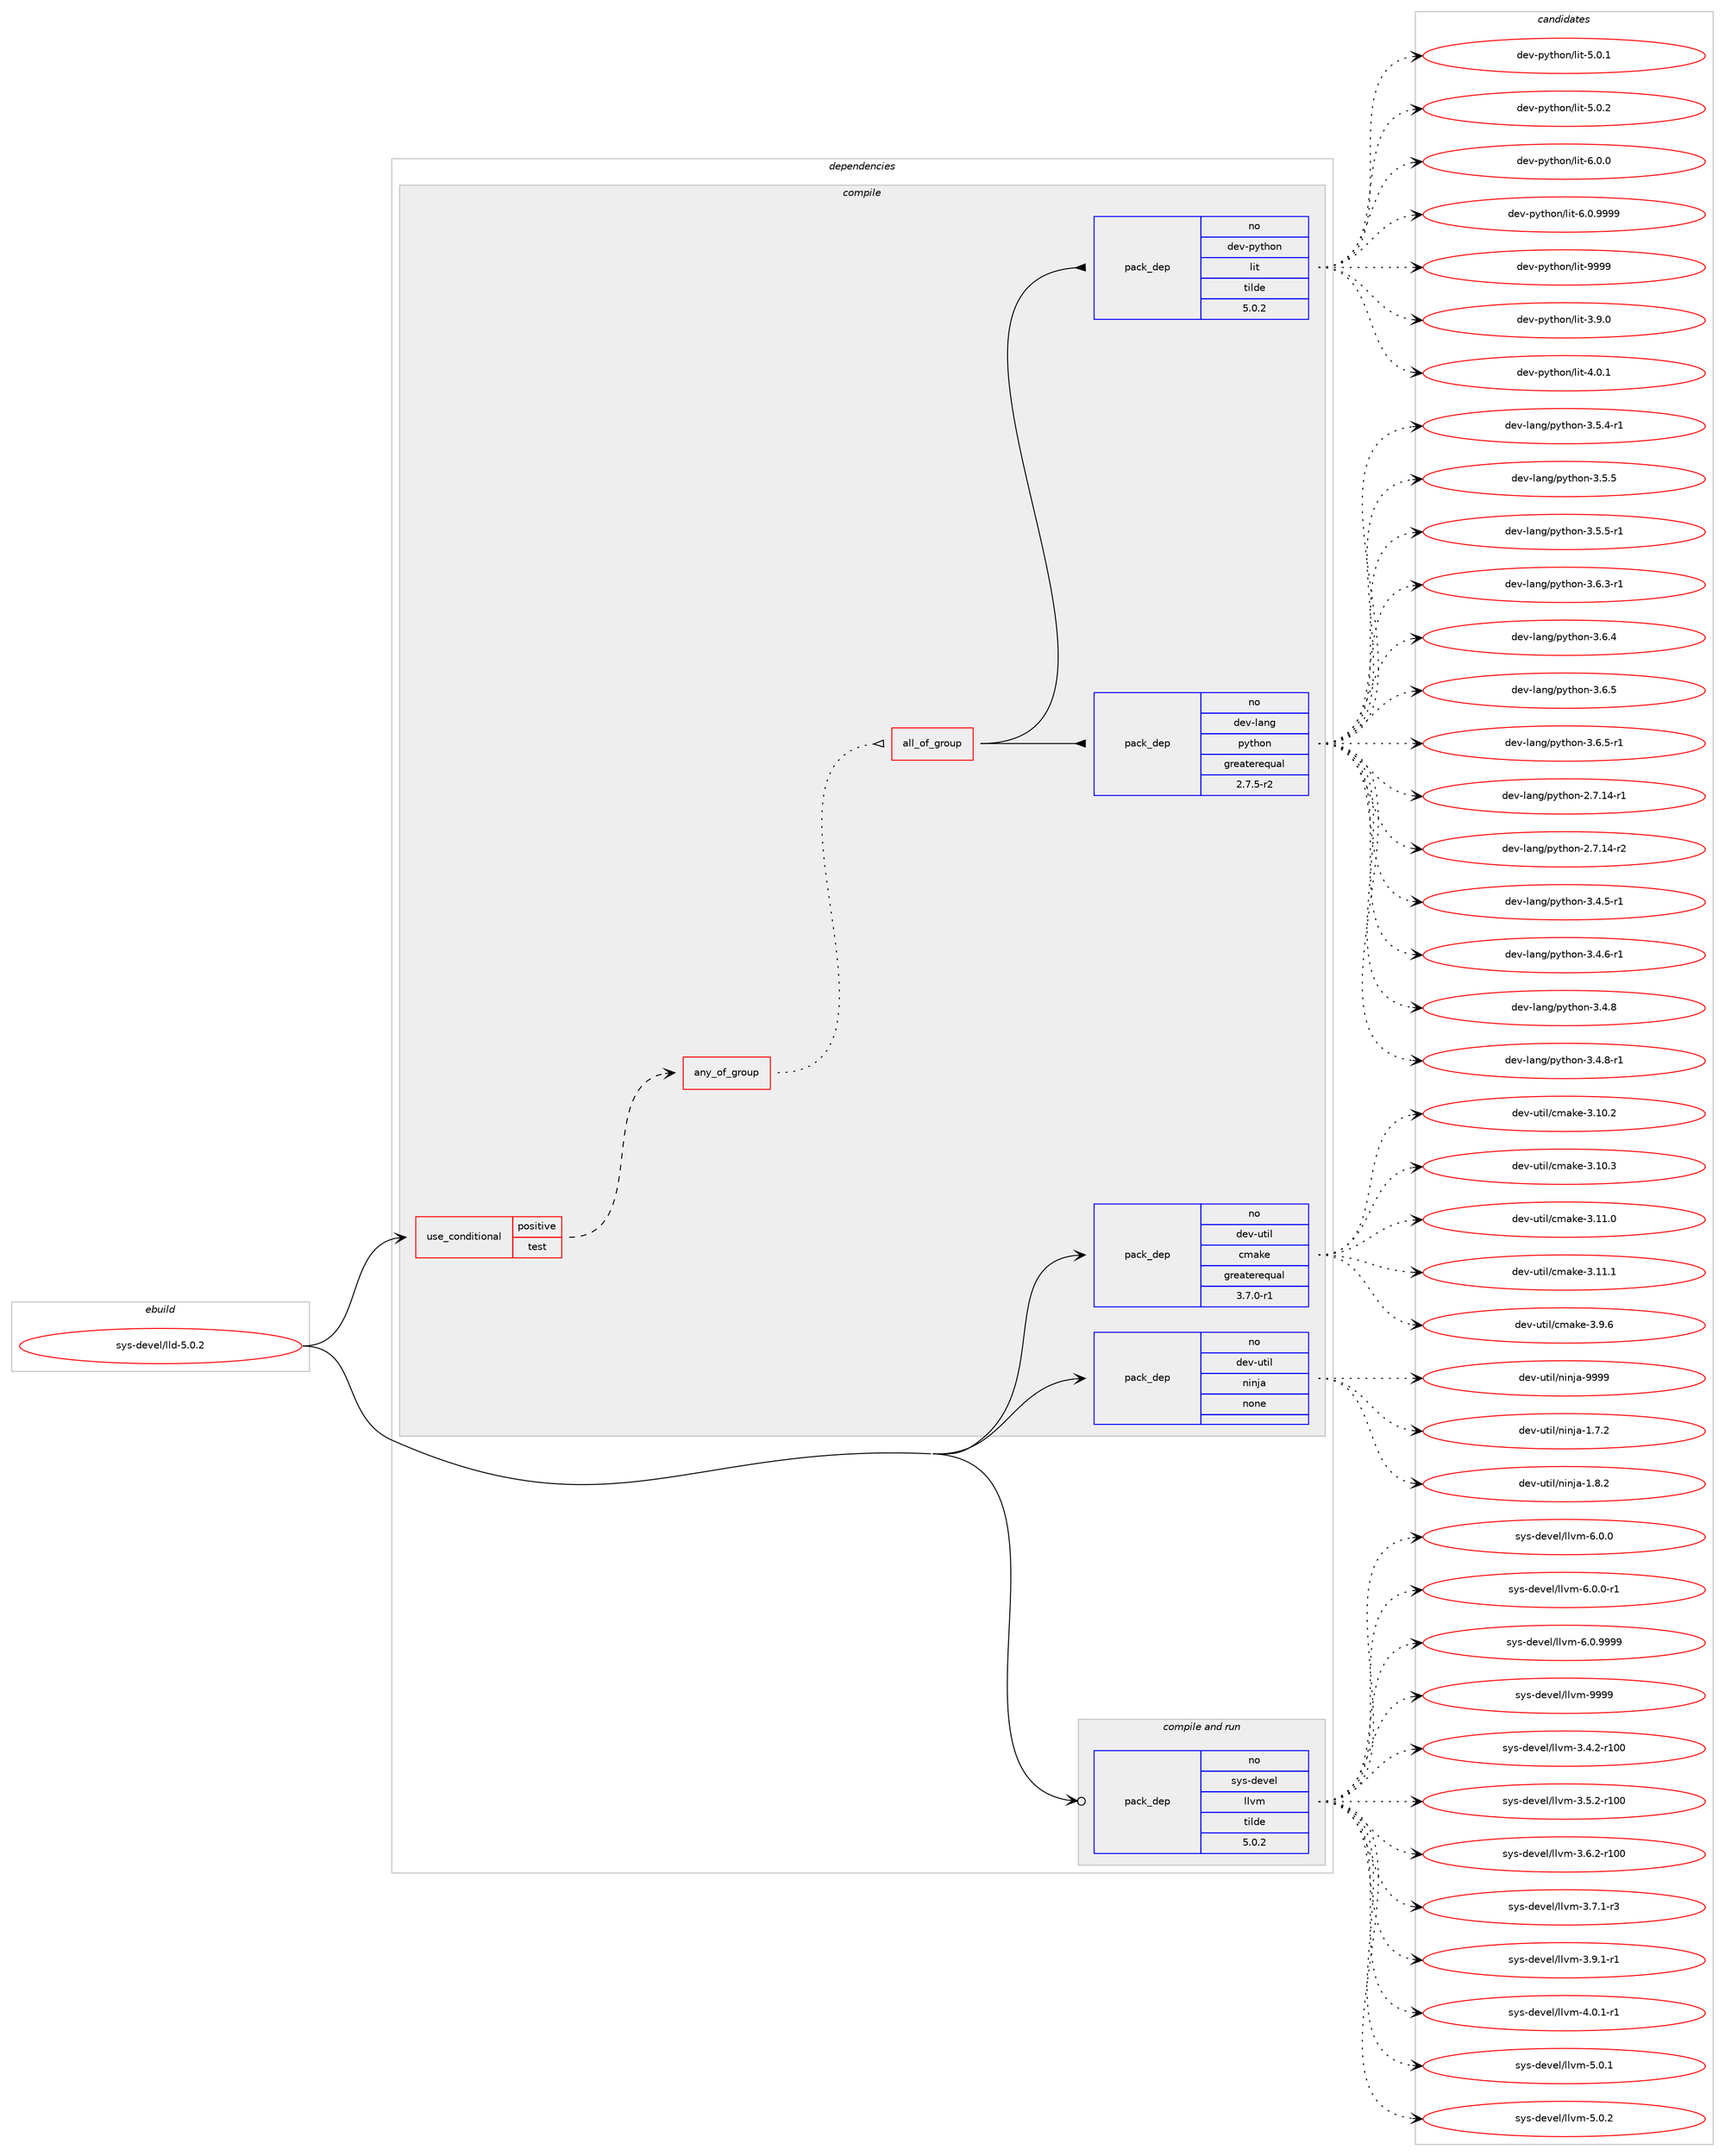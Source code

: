 digraph prolog {

# *************
# Graph options
# *************

newrank=true;
concentrate=true;
compound=true;
graph [rankdir=LR,fontname=Helvetica,fontsize=10,ranksep=1.5];#, ranksep=2.5, nodesep=0.2];
edge  [arrowhead=vee];
node  [fontname=Helvetica,fontsize=10];

# **********
# The ebuild
# **********

subgraph cluster_leftcol {
color=gray;
rank=same;
label=<<i>ebuild</i>>;
id [label="sys-devel/lld-5.0.2", color=red, width=4, href="../sys-devel/lld-5.0.2.svg"];
}

# ****************
# The dependencies
# ****************

subgraph cluster_midcol {
color=gray;
label=<<i>dependencies</i>>;
subgraph cluster_compile {
fillcolor="#eeeeee";
style=filled;
label=<<i>compile</i>>;
subgraph cond402 {
dependency7041 [label=<<TABLE BORDER="0" CELLBORDER="1" CELLSPACING="0" CELLPADDING="4"><TR><TD ROWSPAN="3" CELLPADDING="10">use_conditional</TD></TR><TR><TD>positive</TD></TR><TR><TD>test</TD></TR></TABLE>>, shape=none, color=red];
subgraph any49 {
dependency7042 [label=<<TABLE BORDER="0" CELLBORDER="1" CELLSPACING="0" CELLPADDING="4"><TR><TD CELLPADDING="10">any_of_group</TD></TR></TABLE>>, shape=none, color=red];subgraph all4 {
dependency7043 [label=<<TABLE BORDER="0" CELLBORDER="1" CELLSPACING="0" CELLPADDING="4"><TR><TD CELLPADDING="10">all_of_group</TD></TR></TABLE>>, shape=none, color=red];subgraph pack6589 {
dependency7044 [label=<<TABLE BORDER="0" CELLBORDER="1" CELLSPACING="0" CELLPADDING="4" WIDTH="220"><TR><TD ROWSPAN="6" CELLPADDING="30">pack_dep</TD></TR><TR><TD WIDTH="110">no</TD></TR><TR><TD>dev-lang</TD></TR><TR><TD>python</TD></TR><TR><TD>greaterequal</TD></TR><TR><TD>2.7.5-r2</TD></TR></TABLE>>, shape=none, color=blue];
}
dependency7043:e -> dependency7044:w [weight=20,style="solid",arrowhead="inv"];
subgraph pack6590 {
dependency7045 [label=<<TABLE BORDER="0" CELLBORDER="1" CELLSPACING="0" CELLPADDING="4" WIDTH="220"><TR><TD ROWSPAN="6" CELLPADDING="30">pack_dep</TD></TR><TR><TD WIDTH="110">no</TD></TR><TR><TD>dev-python</TD></TR><TR><TD>lit</TD></TR><TR><TD>tilde</TD></TR><TR><TD>5.0.2</TD></TR></TABLE>>, shape=none, color=blue];
}
dependency7043:e -> dependency7045:w [weight=20,style="solid",arrowhead="inv"];
}
dependency7042:e -> dependency7043:w [weight=20,style="dotted",arrowhead="oinv"];
}
dependency7041:e -> dependency7042:w [weight=20,style="dashed",arrowhead="vee"];
}
id:e -> dependency7041:w [weight=20,style="solid",arrowhead="vee"];
subgraph pack6591 {
dependency7046 [label=<<TABLE BORDER="0" CELLBORDER="1" CELLSPACING="0" CELLPADDING="4" WIDTH="220"><TR><TD ROWSPAN="6" CELLPADDING="30">pack_dep</TD></TR><TR><TD WIDTH="110">no</TD></TR><TR><TD>dev-util</TD></TR><TR><TD>cmake</TD></TR><TR><TD>greaterequal</TD></TR><TR><TD>3.7.0-r1</TD></TR></TABLE>>, shape=none, color=blue];
}
id:e -> dependency7046:w [weight=20,style="solid",arrowhead="vee"];
subgraph pack6592 {
dependency7047 [label=<<TABLE BORDER="0" CELLBORDER="1" CELLSPACING="0" CELLPADDING="4" WIDTH="220"><TR><TD ROWSPAN="6" CELLPADDING="30">pack_dep</TD></TR><TR><TD WIDTH="110">no</TD></TR><TR><TD>dev-util</TD></TR><TR><TD>ninja</TD></TR><TR><TD>none</TD></TR><TR><TD></TD></TR></TABLE>>, shape=none, color=blue];
}
id:e -> dependency7047:w [weight=20,style="solid",arrowhead="vee"];
}
subgraph cluster_compileandrun {
fillcolor="#eeeeee";
style=filled;
label=<<i>compile and run</i>>;
subgraph pack6593 {
dependency7048 [label=<<TABLE BORDER="0" CELLBORDER="1" CELLSPACING="0" CELLPADDING="4" WIDTH="220"><TR><TD ROWSPAN="6" CELLPADDING="30">pack_dep</TD></TR><TR><TD WIDTH="110">no</TD></TR><TR><TD>sys-devel</TD></TR><TR><TD>llvm</TD></TR><TR><TD>tilde</TD></TR><TR><TD>5.0.2</TD></TR></TABLE>>, shape=none, color=blue];
}
id:e -> dependency7048:w [weight=20,style="solid",arrowhead="odotvee"];
}
subgraph cluster_run {
fillcolor="#eeeeee";
style=filled;
label=<<i>run</i>>;
}
}

# **************
# The candidates
# **************

subgraph cluster_choices {
rank=same;
color=gray;
label=<<i>candidates</i>>;

subgraph choice6589 {
color=black;
nodesep=1;
choice100101118451089711010347112121116104111110455046554649524511449 [label="dev-lang/python-2.7.14-r1", color=red, width=4,href="../dev-lang/python-2.7.14-r1.svg"];
choice100101118451089711010347112121116104111110455046554649524511450 [label="dev-lang/python-2.7.14-r2", color=red, width=4,href="../dev-lang/python-2.7.14-r2.svg"];
choice1001011184510897110103471121211161041111104551465246534511449 [label="dev-lang/python-3.4.5-r1", color=red, width=4,href="../dev-lang/python-3.4.5-r1.svg"];
choice1001011184510897110103471121211161041111104551465246544511449 [label="dev-lang/python-3.4.6-r1", color=red, width=4,href="../dev-lang/python-3.4.6-r1.svg"];
choice100101118451089711010347112121116104111110455146524656 [label="dev-lang/python-3.4.8", color=red, width=4,href="../dev-lang/python-3.4.8.svg"];
choice1001011184510897110103471121211161041111104551465246564511449 [label="dev-lang/python-3.4.8-r1", color=red, width=4,href="../dev-lang/python-3.4.8-r1.svg"];
choice1001011184510897110103471121211161041111104551465346524511449 [label="dev-lang/python-3.5.4-r1", color=red, width=4,href="../dev-lang/python-3.5.4-r1.svg"];
choice100101118451089711010347112121116104111110455146534653 [label="dev-lang/python-3.5.5", color=red, width=4,href="../dev-lang/python-3.5.5.svg"];
choice1001011184510897110103471121211161041111104551465346534511449 [label="dev-lang/python-3.5.5-r1", color=red, width=4,href="../dev-lang/python-3.5.5-r1.svg"];
choice1001011184510897110103471121211161041111104551465446514511449 [label="dev-lang/python-3.6.3-r1", color=red, width=4,href="../dev-lang/python-3.6.3-r1.svg"];
choice100101118451089711010347112121116104111110455146544652 [label="dev-lang/python-3.6.4", color=red, width=4,href="../dev-lang/python-3.6.4.svg"];
choice100101118451089711010347112121116104111110455146544653 [label="dev-lang/python-3.6.5", color=red, width=4,href="../dev-lang/python-3.6.5.svg"];
choice1001011184510897110103471121211161041111104551465446534511449 [label="dev-lang/python-3.6.5-r1", color=red, width=4,href="../dev-lang/python-3.6.5-r1.svg"];
dependency7044:e -> choice100101118451089711010347112121116104111110455046554649524511449:w [style=dotted,weight="100"];
dependency7044:e -> choice100101118451089711010347112121116104111110455046554649524511450:w [style=dotted,weight="100"];
dependency7044:e -> choice1001011184510897110103471121211161041111104551465246534511449:w [style=dotted,weight="100"];
dependency7044:e -> choice1001011184510897110103471121211161041111104551465246544511449:w [style=dotted,weight="100"];
dependency7044:e -> choice100101118451089711010347112121116104111110455146524656:w [style=dotted,weight="100"];
dependency7044:e -> choice1001011184510897110103471121211161041111104551465246564511449:w [style=dotted,weight="100"];
dependency7044:e -> choice1001011184510897110103471121211161041111104551465346524511449:w [style=dotted,weight="100"];
dependency7044:e -> choice100101118451089711010347112121116104111110455146534653:w [style=dotted,weight="100"];
dependency7044:e -> choice1001011184510897110103471121211161041111104551465346534511449:w [style=dotted,weight="100"];
dependency7044:e -> choice1001011184510897110103471121211161041111104551465446514511449:w [style=dotted,weight="100"];
dependency7044:e -> choice100101118451089711010347112121116104111110455146544652:w [style=dotted,weight="100"];
dependency7044:e -> choice100101118451089711010347112121116104111110455146544653:w [style=dotted,weight="100"];
dependency7044:e -> choice1001011184510897110103471121211161041111104551465446534511449:w [style=dotted,weight="100"];
}
subgraph choice6590 {
color=black;
nodesep=1;
choice1001011184511212111610411111047108105116455146574648 [label="dev-python/lit-3.9.0", color=red, width=4,href="../dev-python/lit-3.9.0.svg"];
choice1001011184511212111610411111047108105116455246484649 [label="dev-python/lit-4.0.1", color=red, width=4,href="../dev-python/lit-4.0.1.svg"];
choice1001011184511212111610411111047108105116455346484649 [label="dev-python/lit-5.0.1", color=red, width=4,href="../dev-python/lit-5.0.1.svg"];
choice1001011184511212111610411111047108105116455346484650 [label="dev-python/lit-5.0.2", color=red, width=4,href="../dev-python/lit-5.0.2.svg"];
choice1001011184511212111610411111047108105116455446484648 [label="dev-python/lit-6.0.0", color=red, width=4,href="../dev-python/lit-6.0.0.svg"];
choice1001011184511212111610411111047108105116455446484657575757 [label="dev-python/lit-6.0.9999", color=red, width=4,href="../dev-python/lit-6.0.9999.svg"];
choice10010111845112121116104111110471081051164557575757 [label="dev-python/lit-9999", color=red, width=4,href="../dev-python/lit-9999.svg"];
dependency7045:e -> choice1001011184511212111610411111047108105116455146574648:w [style=dotted,weight="100"];
dependency7045:e -> choice1001011184511212111610411111047108105116455246484649:w [style=dotted,weight="100"];
dependency7045:e -> choice1001011184511212111610411111047108105116455346484649:w [style=dotted,weight="100"];
dependency7045:e -> choice1001011184511212111610411111047108105116455346484650:w [style=dotted,weight="100"];
dependency7045:e -> choice1001011184511212111610411111047108105116455446484648:w [style=dotted,weight="100"];
dependency7045:e -> choice1001011184511212111610411111047108105116455446484657575757:w [style=dotted,weight="100"];
dependency7045:e -> choice10010111845112121116104111110471081051164557575757:w [style=dotted,weight="100"];
}
subgraph choice6591 {
color=black;
nodesep=1;
choice1001011184511711610510847991099710710145514649484650 [label="dev-util/cmake-3.10.2", color=red, width=4,href="../dev-util/cmake-3.10.2.svg"];
choice1001011184511711610510847991099710710145514649484651 [label="dev-util/cmake-3.10.3", color=red, width=4,href="../dev-util/cmake-3.10.3.svg"];
choice1001011184511711610510847991099710710145514649494648 [label="dev-util/cmake-3.11.0", color=red, width=4,href="../dev-util/cmake-3.11.0.svg"];
choice1001011184511711610510847991099710710145514649494649 [label="dev-util/cmake-3.11.1", color=red, width=4,href="../dev-util/cmake-3.11.1.svg"];
choice10010111845117116105108479910997107101455146574654 [label="dev-util/cmake-3.9.6", color=red, width=4,href="../dev-util/cmake-3.9.6.svg"];
dependency7046:e -> choice1001011184511711610510847991099710710145514649484650:w [style=dotted,weight="100"];
dependency7046:e -> choice1001011184511711610510847991099710710145514649484651:w [style=dotted,weight="100"];
dependency7046:e -> choice1001011184511711610510847991099710710145514649494648:w [style=dotted,weight="100"];
dependency7046:e -> choice1001011184511711610510847991099710710145514649494649:w [style=dotted,weight="100"];
dependency7046:e -> choice10010111845117116105108479910997107101455146574654:w [style=dotted,weight="100"];
}
subgraph choice6592 {
color=black;
nodesep=1;
choice100101118451171161051084711010511010697454946554650 [label="dev-util/ninja-1.7.2", color=red, width=4,href="../dev-util/ninja-1.7.2.svg"];
choice100101118451171161051084711010511010697454946564650 [label="dev-util/ninja-1.8.2", color=red, width=4,href="../dev-util/ninja-1.8.2.svg"];
choice1001011184511711610510847110105110106974557575757 [label="dev-util/ninja-9999", color=red, width=4,href="../dev-util/ninja-9999.svg"];
dependency7047:e -> choice100101118451171161051084711010511010697454946554650:w [style=dotted,weight="100"];
dependency7047:e -> choice100101118451171161051084711010511010697454946564650:w [style=dotted,weight="100"];
dependency7047:e -> choice1001011184511711610510847110105110106974557575757:w [style=dotted,weight="100"];
}
subgraph choice6593 {
color=black;
nodesep=1;
choice115121115451001011181011084710810811810945514652465045114494848 [label="sys-devel/llvm-3.4.2-r100", color=red, width=4,href="../sys-devel/llvm-3.4.2-r100.svg"];
choice115121115451001011181011084710810811810945514653465045114494848 [label="sys-devel/llvm-3.5.2-r100", color=red, width=4,href="../sys-devel/llvm-3.5.2-r100.svg"];
choice115121115451001011181011084710810811810945514654465045114494848 [label="sys-devel/llvm-3.6.2-r100", color=red, width=4,href="../sys-devel/llvm-3.6.2-r100.svg"];
choice11512111545100101118101108471081081181094551465546494511451 [label="sys-devel/llvm-3.7.1-r3", color=red, width=4,href="../sys-devel/llvm-3.7.1-r3.svg"];
choice11512111545100101118101108471081081181094551465746494511449 [label="sys-devel/llvm-3.9.1-r1", color=red, width=4,href="../sys-devel/llvm-3.9.1-r1.svg"];
choice11512111545100101118101108471081081181094552464846494511449 [label="sys-devel/llvm-4.0.1-r1", color=red, width=4,href="../sys-devel/llvm-4.0.1-r1.svg"];
choice1151211154510010111810110847108108118109455346484649 [label="sys-devel/llvm-5.0.1", color=red, width=4,href="../sys-devel/llvm-5.0.1.svg"];
choice1151211154510010111810110847108108118109455346484650 [label="sys-devel/llvm-5.0.2", color=red, width=4,href="../sys-devel/llvm-5.0.2.svg"];
choice1151211154510010111810110847108108118109455446484648 [label="sys-devel/llvm-6.0.0", color=red, width=4,href="../sys-devel/llvm-6.0.0.svg"];
choice11512111545100101118101108471081081181094554464846484511449 [label="sys-devel/llvm-6.0.0-r1", color=red, width=4,href="../sys-devel/llvm-6.0.0-r1.svg"];
choice1151211154510010111810110847108108118109455446484657575757 [label="sys-devel/llvm-6.0.9999", color=red, width=4,href="../sys-devel/llvm-6.0.9999.svg"];
choice11512111545100101118101108471081081181094557575757 [label="sys-devel/llvm-9999", color=red, width=4,href="../sys-devel/llvm-9999.svg"];
dependency7048:e -> choice115121115451001011181011084710810811810945514652465045114494848:w [style=dotted,weight="100"];
dependency7048:e -> choice115121115451001011181011084710810811810945514653465045114494848:w [style=dotted,weight="100"];
dependency7048:e -> choice115121115451001011181011084710810811810945514654465045114494848:w [style=dotted,weight="100"];
dependency7048:e -> choice11512111545100101118101108471081081181094551465546494511451:w [style=dotted,weight="100"];
dependency7048:e -> choice11512111545100101118101108471081081181094551465746494511449:w [style=dotted,weight="100"];
dependency7048:e -> choice11512111545100101118101108471081081181094552464846494511449:w [style=dotted,weight="100"];
dependency7048:e -> choice1151211154510010111810110847108108118109455346484649:w [style=dotted,weight="100"];
dependency7048:e -> choice1151211154510010111810110847108108118109455346484650:w [style=dotted,weight="100"];
dependency7048:e -> choice1151211154510010111810110847108108118109455446484648:w [style=dotted,weight="100"];
dependency7048:e -> choice11512111545100101118101108471081081181094554464846484511449:w [style=dotted,weight="100"];
dependency7048:e -> choice1151211154510010111810110847108108118109455446484657575757:w [style=dotted,weight="100"];
dependency7048:e -> choice11512111545100101118101108471081081181094557575757:w [style=dotted,weight="100"];
}
}

}
